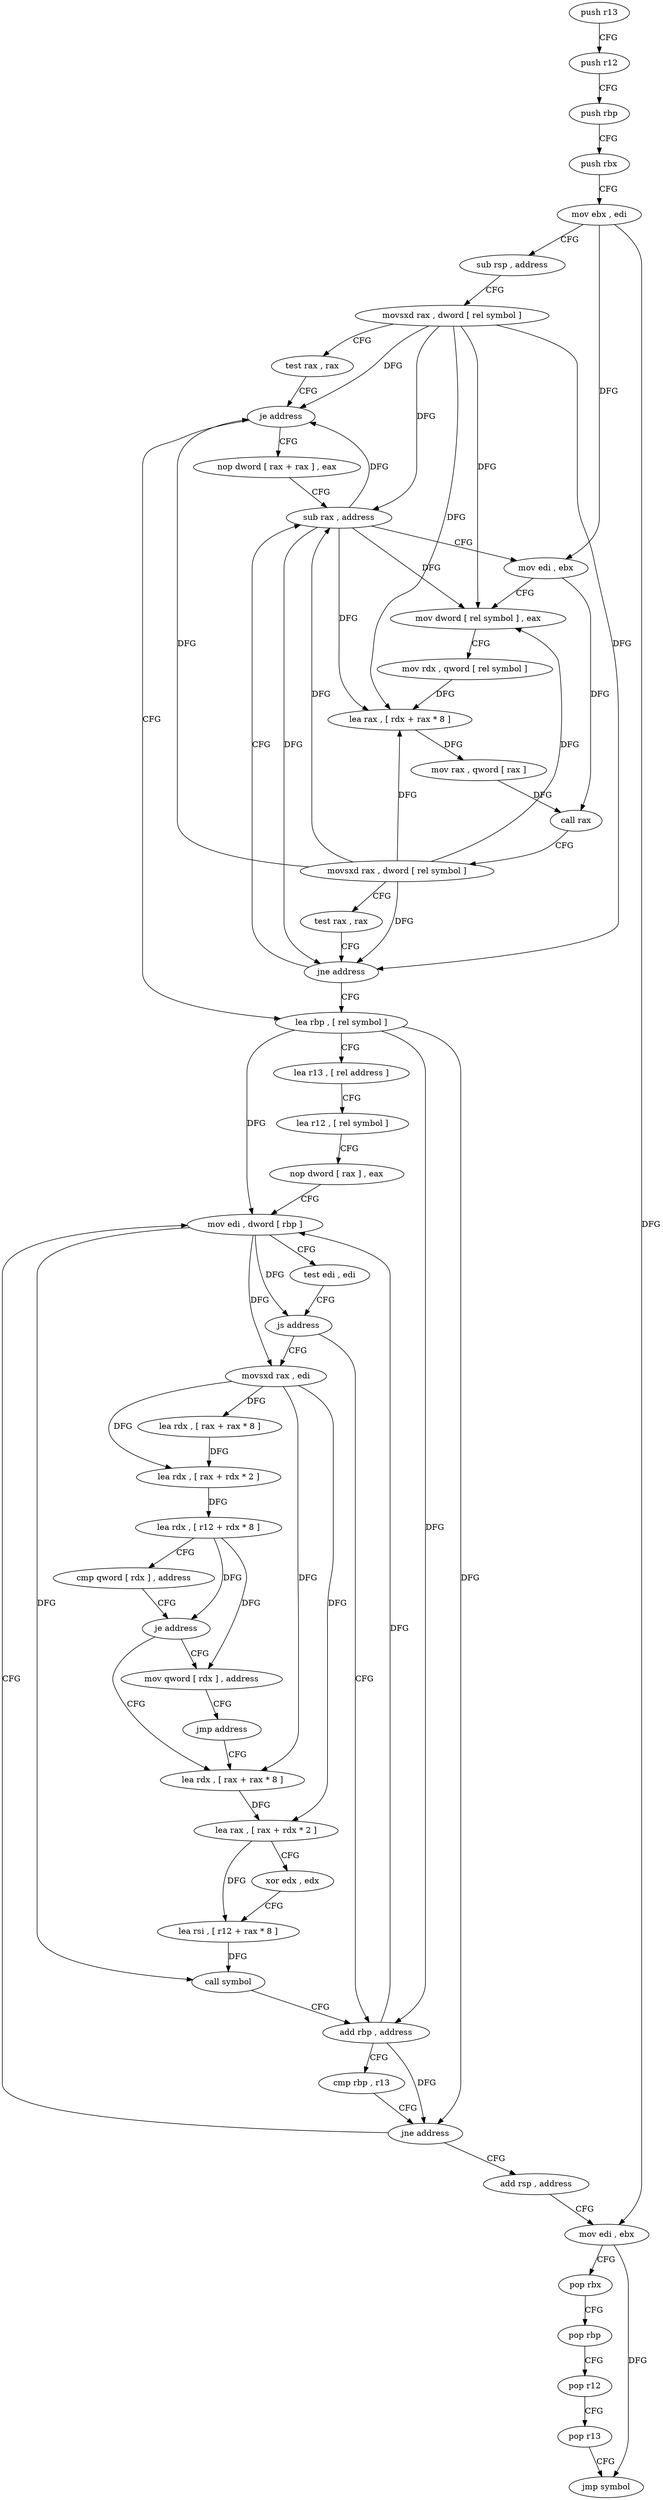 digraph "func" {
"169136" [label = "push r13" ]
"169138" [label = "push r12" ]
"169140" [label = "push rbp" ]
"169141" [label = "push rbx" ]
"169142" [label = "mov ebx , edi" ]
"169144" [label = "sub rsp , address" ]
"169148" [label = "movsxd rax , dword [ rel symbol ]" ]
"169155" [label = "test rax , rax" ]
"169158" [label = "je address" ]
"169208" [label = "lea rbp , [ rel symbol ]" ]
"169160" [label = "nop dword [ rax + rax ] , eax" ]
"169215" [label = "lea r13 , [ rel address ]" ]
"169222" [label = "lea r12 , [ rel symbol ]" ]
"169229" [label = "nop dword [ rax ] , eax" ]
"169232" [label = "mov edi , dword [ rbp ]" ]
"169168" [label = "sub rax , address" ]
"169279" [label = "add rbp , address" ]
"169283" [label = "cmp rbp , r13" ]
"169286" [label = "jne address" ]
"169288" [label = "add rsp , address" ]
"169239" [label = "movsxd rax , edi" ]
"169242" [label = "lea rdx , [ rax + rax * 8 ]" ]
"169246" [label = "lea rdx , [ rax + rdx * 2 ]" ]
"169250" [label = "lea rdx , [ r12 + rdx * 8 ]" ]
"169254" [label = "cmp qword [ rdx ] , address" ]
"169258" [label = "je address" ]
"169312" [label = "mov qword [ rdx ] , address" ]
"169260" [label = "lea rdx , [ rax + rax * 8 ]" ]
"169172" [label = "mov edi , ebx" ]
"169174" [label = "mov dword [ rel symbol ] , eax" ]
"169180" [label = "mov rdx , qword [ rel symbol ]" ]
"169187" [label = "lea rax , [ rdx + rax * 8 ]" ]
"169191" [label = "mov rax , qword [ rax ]" ]
"169194" [label = "call rax" ]
"169196" [label = "movsxd rax , dword [ rel symbol ]" ]
"169203" [label = "test rax , rax" ]
"169206" [label = "jne address" ]
"169235" [label = "test edi , edi" ]
"169237" [label = "js address" ]
"169292" [label = "mov edi , ebx" ]
"169294" [label = "pop rbx" ]
"169295" [label = "pop rbp" ]
"169296" [label = "pop r12" ]
"169298" [label = "pop r13" ]
"169300" [label = "jmp symbol" ]
"169319" [label = "jmp address" ]
"169264" [label = "lea rax , [ rax + rdx * 2 ]" ]
"169268" [label = "xor edx , edx" ]
"169270" [label = "lea rsi , [ r12 + rax * 8 ]" ]
"169274" [label = "call symbol" ]
"169136" -> "169138" [ label = "CFG" ]
"169138" -> "169140" [ label = "CFG" ]
"169140" -> "169141" [ label = "CFG" ]
"169141" -> "169142" [ label = "CFG" ]
"169142" -> "169144" [ label = "CFG" ]
"169142" -> "169172" [ label = "DFG" ]
"169142" -> "169292" [ label = "DFG" ]
"169144" -> "169148" [ label = "CFG" ]
"169148" -> "169155" [ label = "CFG" ]
"169148" -> "169158" [ label = "DFG" ]
"169148" -> "169168" [ label = "DFG" ]
"169148" -> "169174" [ label = "DFG" ]
"169148" -> "169187" [ label = "DFG" ]
"169148" -> "169206" [ label = "DFG" ]
"169155" -> "169158" [ label = "CFG" ]
"169158" -> "169208" [ label = "CFG" ]
"169158" -> "169160" [ label = "CFG" ]
"169208" -> "169215" [ label = "CFG" ]
"169208" -> "169232" [ label = "DFG" ]
"169208" -> "169279" [ label = "DFG" ]
"169208" -> "169286" [ label = "DFG" ]
"169160" -> "169168" [ label = "CFG" ]
"169215" -> "169222" [ label = "CFG" ]
"169222" -> "169229" [ label = "CFG" ]
"169229" -> "169232" [ label = "CFG" ]
"169232" -> "169235" [ label = "CFG" ]
"169232" -> "169237" [ label = "DFG" ]
"169232" -> "169239" [ label = "DFG" ]
"169232" -> "169274" [ label = "DFG" ]
"169168" -> "169172" [ label = "CFG" ]
"169168" -> "169158" [ label = "DFG" ]
"169168" -> "169174" [ label = "DFG" ]
"169168" -> "169187" [ label = "DFG" ]
"169168" -> "169206" [ label = "DFG" ]
"169279" -> "169283" [ label = "CFG" ]
"169279" -> "169232" [ label = "DFG" ]
"169279" -> "169286" [ label = "DFG" ]
"169283" -> "169286" [ label = "CFG" ]
"169286" -> "169232" [ label = "CFG" ]
"169286" -> "169288" [ label = "CFG" ]
"169288" -> "169292" [ label = "CFG" ]
"169239" -> "169242" [ label = "DFG" ]
"169239" -> "169246" [ label = "DFG" ]
"169239" -> "169260" [ label = "DFG" ]
"169239" -> "169264" [ label = "DFG" ]
"169242" -> "169246" [ label = "DFG" ]
"169246" -> "169250" [ label = "DFG" ]
"169250" -> "169254" [ label = "CFG" ]
"169250" -> "169258" [ label = "DFG" ]
"169250" -> "169312" [ label = "DFG" ]
"169254" -> "169258" [ label = "CFG" ]
"169258" -> "169312" [ label = "CFG" ]
"169258" -> "169260" [ label = "CFG" ]
"169312" -> "169319" [ label = "CFG" ]
"169260" -> "169264" [ label = "DFG" ]
"169172" -> "169174" [ label = "CFG" ]
"169172" -> "169194" [ label = "DFG" ]
"169174" -> "169180" [ label = "CFG" ]
"169180" -> "169187" [ label = "DFG" ]
"169187" -> "169191" [ label = "DFG" ]
"169191" -> "169194" [ label = "DFG" ]
"169194" -> "169196" [ label = "CFG" ]
"169196" -> "169203" [ label = "CFG" ]
"169196" -> "169158" [ label = "DFG" ]
"169196" -> "169168" [ label = "DFG" ]
"169196" -> "169174" [ label = "DFG" ]
"169196" -> "169187" [ label = "DFG" ]
"169196" -> "169206" [ label = "DFG" ]
"169203" -> "169206" [ label = "CFG" ]
"169206" -> "169168" [ label = "CFG" ]
"169206" -> "169208" [ label = "CFG" ]
"169235" -> "169237" [ label = "CFG" ]
"169237" -> "169279" [ label = "CFG" ]
"169237" -> "169239" [ label = "CFG" ]
"169292" -> "169294" [ label = "CFG" ]
"169292" -> "169300" [ label = "DFG" ]
"169294" -> "169295" [ label = "CFG" ]
"169295" -> "169296" [ label = "CFG" ]
"169296" -> "169298" [ label = "CFG" ]
"169298" -> "169300" [ label = "CFG" ]
"169319" -> "169260" [ label = "CFG" ]
"169264" -> "169268" [ label = "CFG" ]
"169264" -> "169270" [ label = "DFG" ]
"169268" -> "169270" [ label = "CFG" ]
"169270" -> "169274" [ label = "DFG" ]
"169274" -> "169279" [ label = "CFG" ]
}
